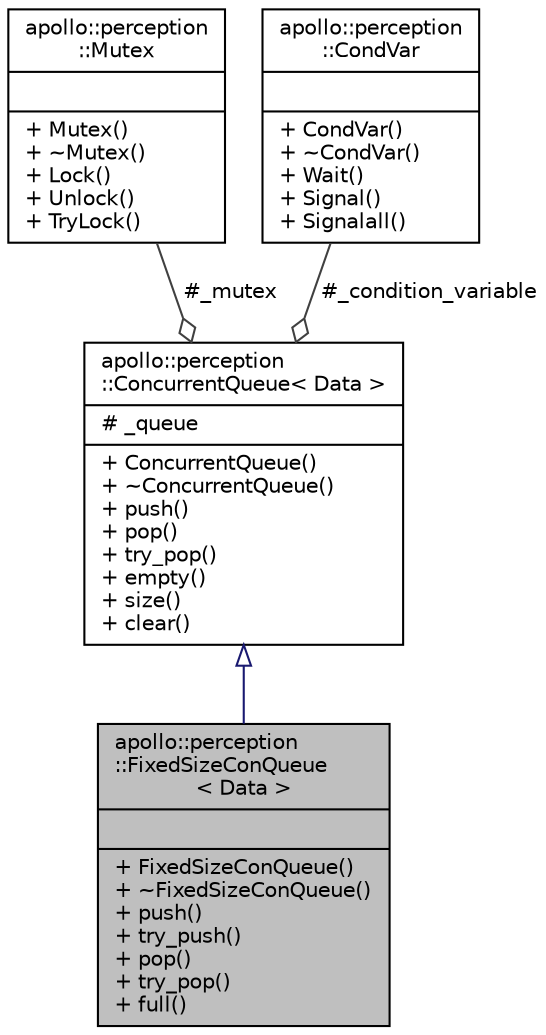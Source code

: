 digraph "apollo::perception::FixedSizeConQueue&lt; Data &gt;"
{
  edge [fontname="Helvetica",fontsize="10",labelfontname="Helvetica",labelfontsize="10"];
  node [fontname="Helvetica",fontsize="10",shape=record];
  Node1 [label="{apollo::perception\l::FixedSizeConQueue\l\< Data \>\n||+ FixedSizeConQueue()\l+ ~FixedSizeConQueue()\l+ push()\l+ try_push()\l+ pop()\l+ try_pop()\l+ full()\l}",height=0.2,width=0.4,color="black", fillcolor="grey75", style="filled" fontcolor="black"];
  Node2 -> Node1 [dir="back",color="midnightblue",fontsize="10",style="solid",arrowtail="onormal",fontname="Helvetica"];
  Node2 [label="{apollo::perception\l::ConcurrentQueue\< Data \>\n|# _queue\l|+ ConcurrentQueue()\l+ ~ConcurrentQueue()\l+ push()\l+ pop()\l+ try_pop()\l+ empty()\l+ size()\l+ clear()\l}",height=0.2,width=0.4,color="black", fillcolor="white", style="filled",URL="$classapollo_1_1perception_1_1ConcurrentQueue.html"];
  Node3 -> Node2 [color="grey25",fontsize="10",style="solid",label=" #_mutex" ,arrowhead="odiamond",fontname="Helvetica"];
  Node3 [label="{apollo::perception\l::Mutex\n||+ Mutex()\l+ ~Mutex()\l+ Lock()\l+ Unlock()\l+ TryLock()\l}",height=0.2,width=0.4,color="black", fillcolor="white", style="filled",URL="$classapollo_1_1perception_1_1Mutex.html"];
  Node4 -> Node2 [color="grey25",fontsize="10",style="solid",label=" #_condition_variable" ,arrowhead="odiamond",fontname="Helvetica"];
  Node4 [label="{apollo::perception\l::CondVar\n||+ CondVar()\l+ ~CondVar()\l+ Wait()\l+ Signal()\l+ Signalall()\l}",height=0.2,width=0.4,color="black", fillcolor="white", style="filled",URL="$classapollo_1_1perception_1_1CondVar.html"];
}
